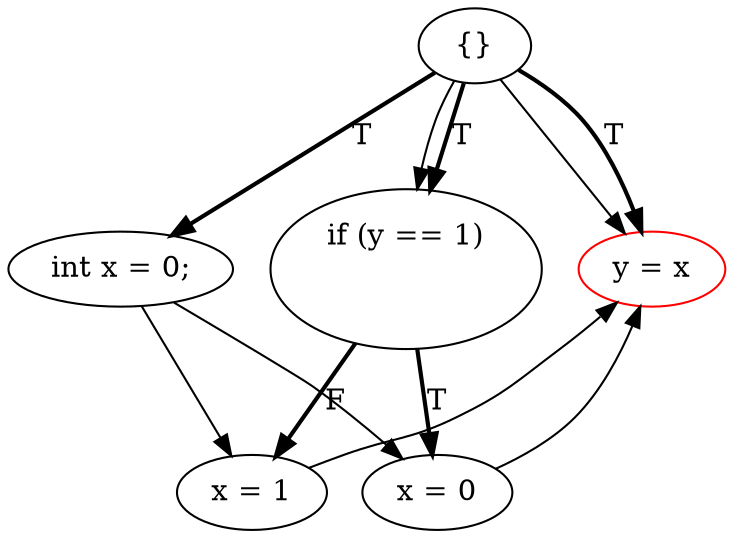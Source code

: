 digraph {
rankdir=TD;
3[label="{}"]; 
3 -> 4[label="T",style=bold];
4[label="int x = 0;"];
4 -> 1;
4 -> 2;
3 -> 0[label="T",style=bold];
0[label="if (y == 1)
    "]; 
0 -> 1[label="T",style=bold];
1[label="x = 0"];
1 -> 5;
0 -> 2[label="F",style=bold];
2[label="x = 1"];
2 -> 5;
3 -> 5[label="T",style=bold];
5[label="y = x",color=red];
3 -> 0;
3 -> 5;
{ rank=same 4 0 5 }{ rank=same 1 2 }
}